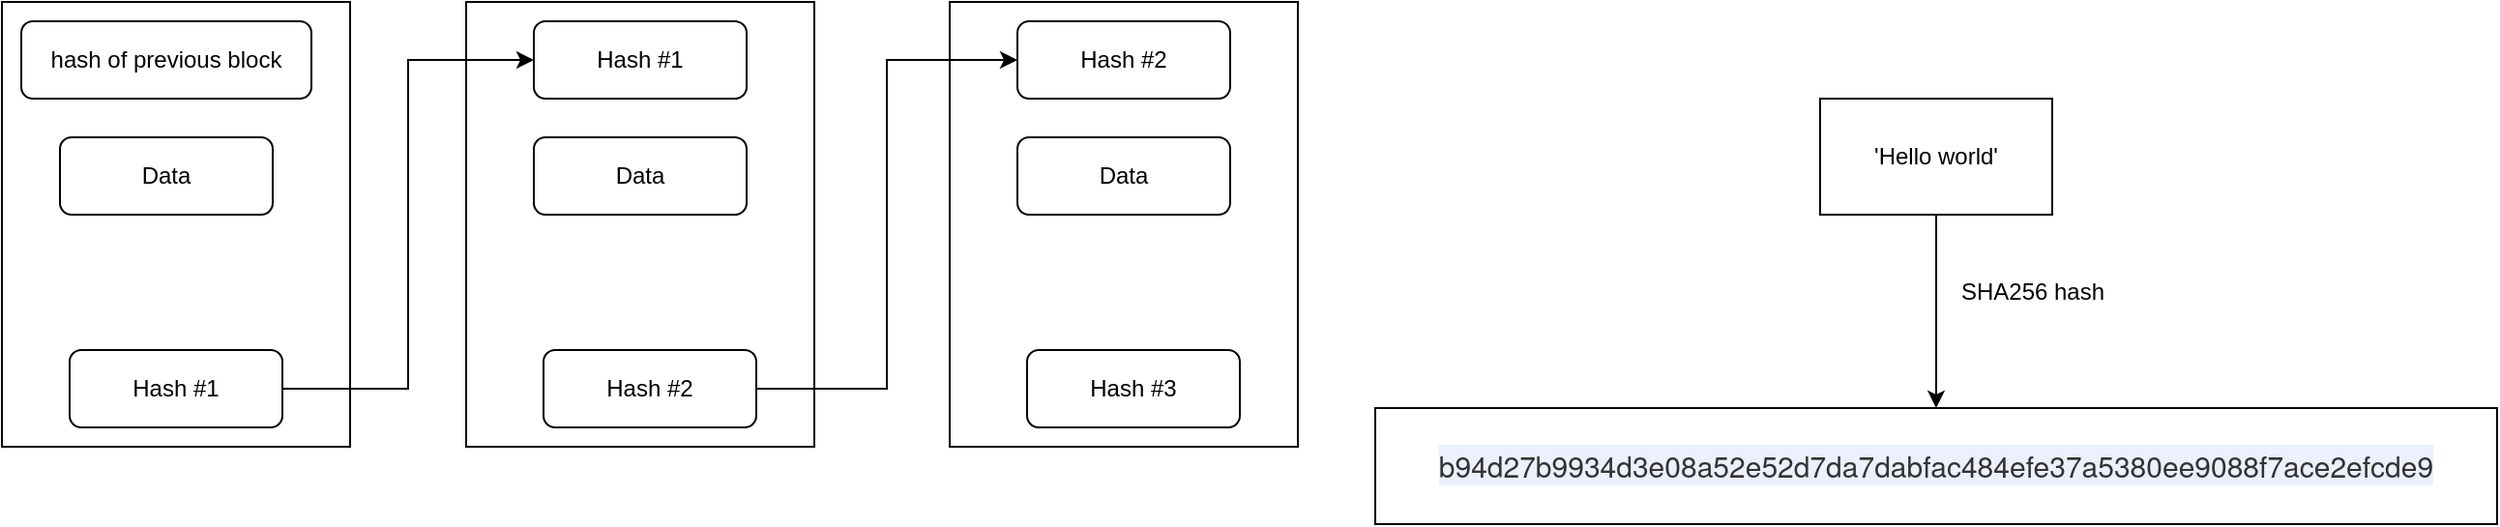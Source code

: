 <mxfile version="13.1.1" type="github">
  <diagram id="6S549oayQgu0W3BweA8-" name="Page-1">
    <mxGraphModel dx="716" dy="400" grid="1" gridSize="10" guides="1" tooltips="1" connect="1" arrows="1" fold="1" page="1" pageScale="1" pageWidth="827" pageHeight="1169" math="0" shadow="0">
      <root>
        <mxCell id="0" />
        <mxCell id="1" parent="0" />
        <mxCell id="LsYdlpTca8UGjEfv1lKb-16" value="" style="rounded=0;whiteSpace=wrap;html=1;" vertex="1" parent="1">
          <mxGeometry x="280" y="70" width="180" height="230" as="geometry" />
        </mxCell>
        <mxCell id="LsYdlpTca8UGjEfv1lKb-1" value="" style="rounded=0;whiteSpace=wrap;html=1;" vertex="1" parent="1">
          <mxGeometry x="40" y="70" width="180" height="230" as="geometry" />
        </mxCell>
        <mxCell id="LsYdlpTca8UGjEfv1lKb-5" value="hash of previous block" style="rounded=1;whiteSpace=wrap;html=1;" vertex="1" parent="1">
          <mxGeometry x="50" y="80" width="150" height="40" as="geometry" />
        </mxCell>
        <mxCell id="LsYdlpTca8UGjEfv1lKb-6" value="Data" style="rounded=1;whiteSpace=wrap;html=1;" vertex="1" parent="1">
          <mxGeometry x="70" y="140" width="110" height="40" as="geometry" />
        </mxCell>
        <mxCell id="LsYdlpTca8UGjEfv1lKb-13" value="" style="edgeStyle=orthogonalEdgeStyle;rounded=0;orthogonalLoop=1;jettySize=auto;html=1;entryX=0;entryY=0.5;entryDx=0;entryDy=0;" edge="1" parent="1" source="LsYdlpTca8UGjEfv1lKb-7" target="LsYdlpTca8UGjEfv1lKb-12">
          <mxGeometry relative="1" as="geometry" />
        </mxCell>
        <mxCell id="LsYdlpTca8UGjEfv1lKb-7" value="Hash #1" style="rounded=1;whiteSpace=wrap;html=1;" vertex="1" parent="1">
          <mxGeometry x="75" y="250" width="110" height="40" as="geometry" />
        </mxCell>
        <mxCell id="LsYdlpTca8UGjEfv1lKb-12" value="Hash #1" style="rounded=1;whiteSpace=wrap;html=1;" vertex="1" parent="1">
          <mxGeometry x="315" y="80" width="110" height="40" as="geometry" />
        </mxCell>
        <mxCell id="LsYdlpTca8UGjEfv1lKb-10" value="" style="edgeStyle=orthogonalEdgeStyle;rounded=0;orthogonalLoop=1;jettySize=auto;html=1;" edge="1" parent="1" source="LsYdlpTca8UGjEfv1lKb-8" target="LsYdlpTca8UGjEfv1lKb-9">
          <mxGeometry relative="1" as="geometry" />
        </mxCell>
        <mxCell id="LsYdlpTca8UGjEfv1lKb-8" value="&#39;Hello world&#39;" style="rounded=0;whiteSpace=wrap;html=1;" vertex="1" parent="1">
          <mxGeometry x="980" y="120" width="120" height="60" as="geometry" />
        </mxCell>
        <mxCell id="LsYdlpTca8UGjEfv1lKb-9" value="&lt;span style=&quot;color: rgb(51 , 51 , 51) ; font-family: &amp;#34;helvetica neue&amp;#34; , &amp;#34;helvetica&amp;#34; , &amp;#34;arial&amp;#34; , sans-serif ; font-size: 15px ; background-color: rgb(236 , 240 , 255)&quot;&gt;b94d27b9934d3e08a52e52d7da7dabfac484efe37a5380ee9088f7ace2efcde9&lt;/span&gt;" style="rounded=0;whiteSpace=wrap;html=1;" vertex="1" parent="1">
          <mxGeometry x="750" y="280" width="580" height="60" as="geometry" />
        </mxCell>
        <mxCell id="LsYdlpTca8UGjEfv1lKb-11" value="SHA256 hash" style="text;html=1;strokeColor=none;fillColor=none;align=center;verticalAlign=middle;whiteSpace=wrap;rounded=0;" vertex="1" parent="1">
          <mxGeometry x="1050" y="210" width="80" height="20" as="geometry" />
        </mxCell>
        <mxCell id="LsYdlpTca8UGjEfv1lKb-17" value="Data" style="rounded=1;whiteSpace=wrap;html=1;" vertex="1" parent="1">
          <mxGeometry x="315" y="140" width="110" height="40" as="geometry" />
        </mxCell>
        <mxCell id="LsYdlpTca8UGjEfv1lKb-19" value="Hash #2" style="rounded=1;whiteSpace=wrap;html=1;" vertex="1" parent="1">
          <mxGeometry x="320" y="250" width="110" height="40" as="geometry" />
        </mxCell>
        <mxCell id="LsYdlpTca8UGjEfv1lKb-20" value="" style="rounded=0;whiteSpace=wrap;html=1;" vertex="1" parent="1">
          <mxGeometry x="530" y="70" width="180" height="230" as="geometry" />
        </mxCell>
        <mxCell id="LsYdlpTca8UGjEfv1lKb-21" value="Hash #2" style="rounded=1;whiteSpace=wrap;html=1;" vertex="1" parent="1">
          <mxGeometry x="565" y="80" width="110" height="40" as="geometry" />
        </mxCell>
        <mxCell id="LsYdlpTca8UGjEfv1lKb-22" value="Data" style="rounded=1;whiteSpace=wrap;html=1;" vertex="1" parent="1">
          <mxGeometry x="565" y="140" width="110" height="40" as="geometry" />
        </mxCell>
        <mxCell id="LsYdlpTca8UGjEfv1lKb-23" value="Hash #3" style="rounded=1;whiteSpace=wrap;html=1;" vertex="1" parent="1">
          <mxGeometry x="570" y="250" width="110" height="40" as="geometry" />
        </mxCell>
        <mxCell id="LsYdlpTca8UGjEfv1lKb-25" value="" style="edgeStyle=orthogonalEdgeStyle;rounded=0;orthogonalLoop=1;jettySize=auto;html=1;entryX=0;entryY=0.5;entryDx=0;entryDy=0;" edge="1" parent="1" source="LsYdlpTca8UGjEfv1lKb-19" target="LsYdlpTca8UGjEfv1lKb-21">
          <mxGeometry relative="1" as="geometry">
            <mxPoint x="515.034" y="310" as="targetPoint" />
          </mxGeometry>
        </mxCell>
      </root>
    </mxGraphModel>
  </diagram>
</mxfile>
